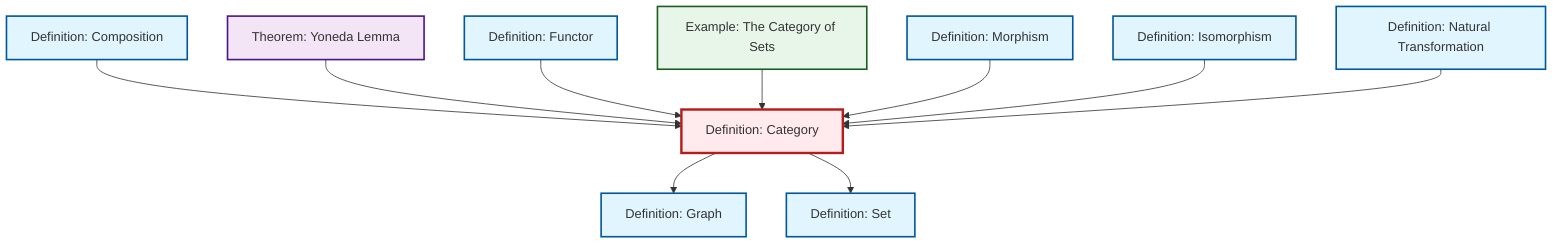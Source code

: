 graph TD
    classDef definition fill:#e1f5fe,stroke:#01579b,stroke-width:2px
    classDef theorem fill:#f3e5f5,stroke:#4a148c,stroke-width:2px
    classDef axiom fill:#fff3e0,stroke:#e65100,stroke-width:2px
    classDef example fill:#e8f5e9,stroke:#1b5e20,stroke-width:2px
    classDef current fill:#ffebee,stroke:#b71c1c,stroke-width:3px
    def-natural-transformation["Definition: Natural Transformation"]:::definition
    ex-set-category["Example: The Category of Sets"]:::example
    def-set["Definition: Set"]:::definition
    def-category["Definition: Category"]:::definition
    def-composition["Definition: Composition"]:::definition
    def-functor["Definition: Functor"]:::definition
    def-morphism["Definition: Morphism"]:::definition
    thm-yoneda["Theorem: Yoneda Lemma"]:::theorem
    def-graph["Definition: Graph"]:::definition
    def-isomorphism["Definition: Isomorphism"]:::definition
    def-composition --> def-category
    thm-yoneda --> def-category
    def-functor --> def-category
    ex-set-category --> def-category
    def-morphism --> def-category
    def-isomorphism --> def-category
    def-category --> def-graph
    def-category --> def-set
    def-natural-transformation --> def-category
    class def-category current